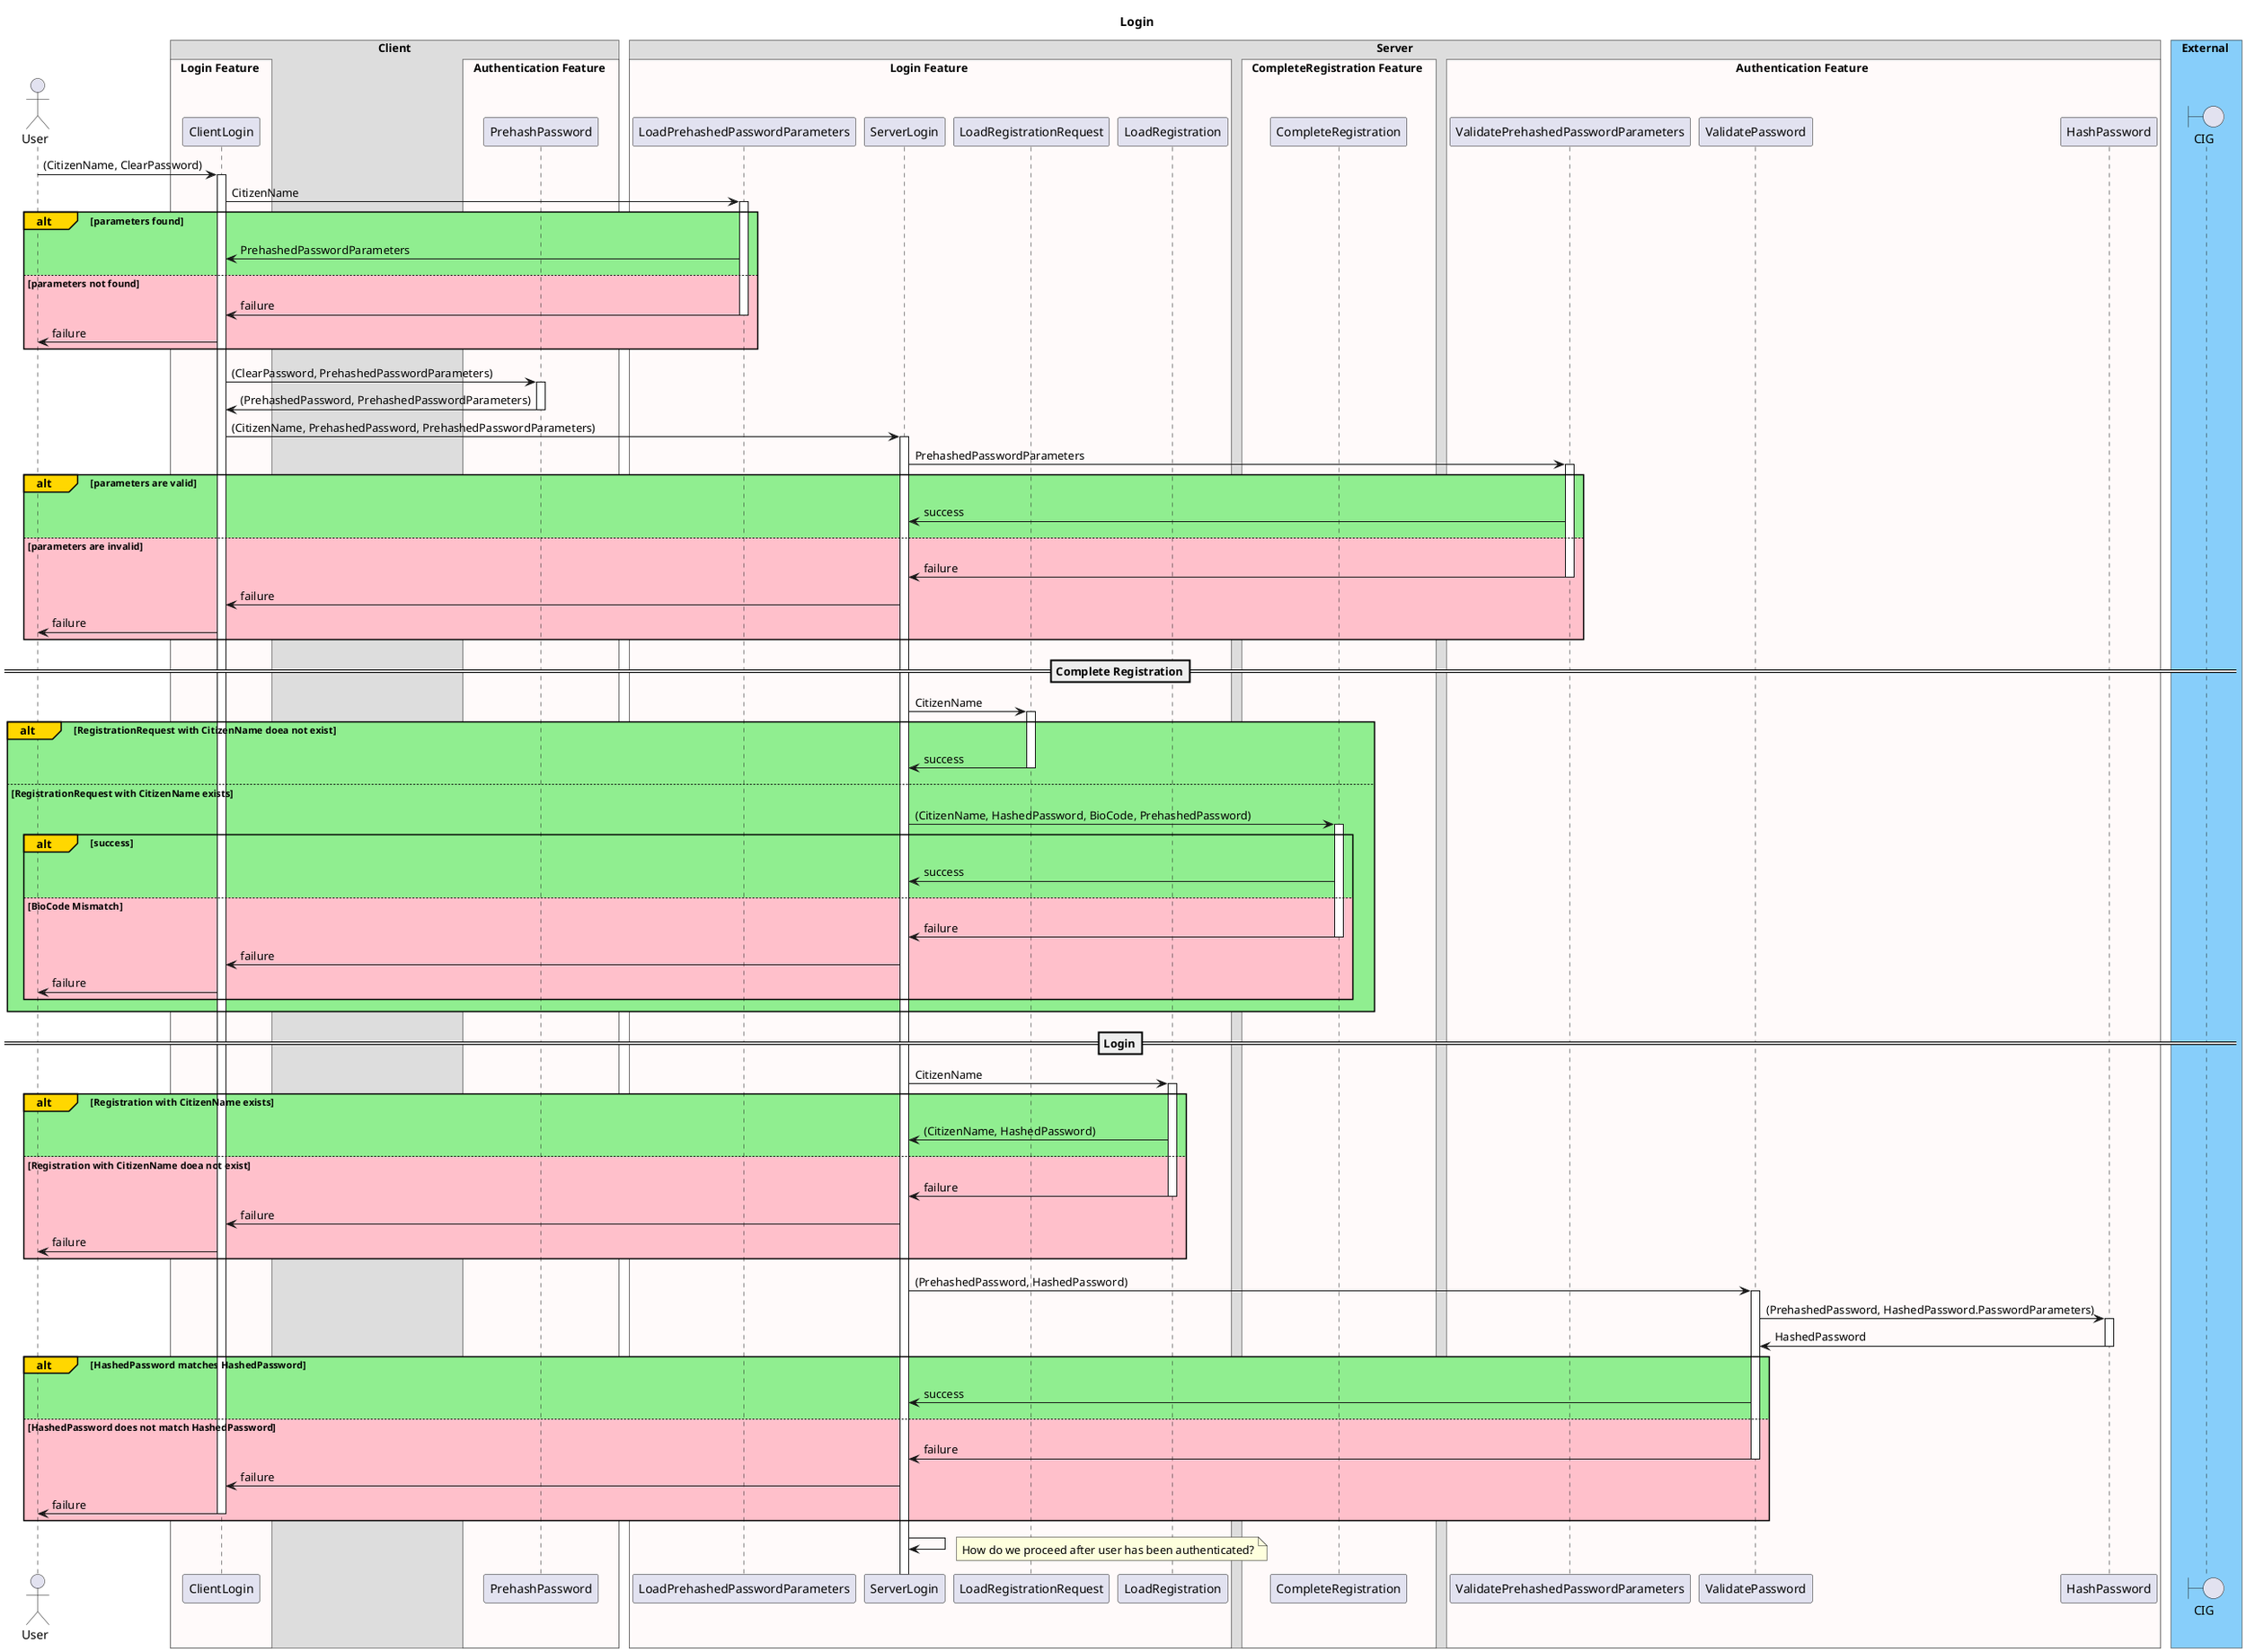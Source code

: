 @startuml

!pragma teoz true

title Login

actor User

box Client
    box Login Feature #Snow
        participant ClientLogin
    end box

    box Authentication Feature #Snow
        participant PrehashPassword
    end box
end box

box Server
    box Login Feature #Snow
        participant LoadPrehashedPasswordParameters
        participant ServerLogin
        participant LoadRegistrationRequest
        participant LoadRegistration
    end box

    box CompleteRegistration Feature #Snow
        participant CompleteRegistration
    end box

    box Authentication Feature #Snow
        participant ValidatePrehashedPasswordParameters
        participant ValidatePassword
        participant HashPassword
    end box
end box

box External #LightSkyBlue
boundary CIG
end box

User -> ClientLogin: (CitizenName, ClearPassword)
activate ClientLogin
ClientLogin -> LoadPrehashedPasswordParameters: CitizenName
activate LoadPrehashedPasswordParameters
alt#Gold #LightGreen parameters found
    LoadPrehashedPasswordParameters -> ClientLogin: PrehashedPasswordParameters
else #Pink parameters not found
    LoadPrehashedPasswordParameters -> ClientLogin: failure
    deactivate LoadPrehashedPasswordParameters
    ClientLogin -> User: failure
end
ClientLogin -> PrehashPassword: (ClearPassword, PrehashedPasswordParameters)
activate PrehashPassword
PrehashPassword -> ClientLogin: (PrehashedPassword, PrehashedPasswordParameters)
deactivate PrehashPassword

ClientLogin -> ServerLogin: (CitizenName, PrehashedPassword, PrehashedPasswordParameters)
activate ServerLogin
ServerLogin -> ValidatePrehashedPasswordParameters: PrehashedPasswordParameters
activate ValidatePrehashedPasswordParameters
alt#Gold #LightGreen parameters are valid
    ValidatePrehashedPasswordParameters -> ServerLogin: success
else #Pink parameters are invalid
    ValidatePrehashedPasswordParameters -> ServerLogin: failure
    deactivate ValidatePrehashedPasswordParameters
    ServerLogin -> ClientLogin: failure
    ClientLogin -> User: failure
end

==Complete Registration==
ServerLogin -> LoadRegistrationRequest: CitizenName
activate LoadRegistrationRequest
alt#Gold #LightGreen RegistrationRequest with CitizenName doea not exist
    LoadRegistrationRequest -> ServerLogin: success
    deactivate LoadRegistrationRequest
else #LightGreen RegistrationRequest with CitizenName exists
    ServerLogin -> CompleteRegistration: (CitizenName, HashedPassword, BioCode, PrehashedPassword)
    activate CompleteRegistration
    alt#Gold #LightGreen success
        CompleteRegistration -> ServerLogin: success
    else #Pink BioCode Mismatch
        CompleteRegistration -> ServerLogin: failure
        deactivate CompleteRegistration
        ServerLogin -> ClientLogin: failure
        ClientLogin -> User: failure
    end
end

==Login==

ServerLogin -> LoadRegistration: CitizenName
activate LoadRegistration
alt#Gold #LightGreen Registration with CitizenName exists
    LoadRegistration -> ServerLogin: (CitizenName, HashedPassword)
else #Pink Registration with CitizenName doea not exist
    LoadRegistration -> ServerLogin: failure
    deactivate LoadRegistration
    ServerLogin -> ClientLogin: failure
    ClientLogin -> User: failure
end
ServerLogin -> ValidatePassword: (PrehashedPassword, HashedPassword)
activate ValidatePassword
ValidatePassword -> HashPassword: (PrehashedPassword, HashedPassword.PasswordParameters)
activate HashPassword
HashPassword -> ValidatePassword: HashedPassword
deactivate HashPassword
alt#Gold #LightGreen HashedPassword matches HashedPassword
    ValidatePassword -> ServerLogin: success
else #Pink HashedPassword does not match HashedPassword
    ValidatePassword -> ServerLogin: failure
    deactivate ValidatePassword
    ServerLogin -> ClientLogin: failure
    'deactivate ServerLogin
    ClientLogin -> User: failure
    deactivate ClientLogin
    
end
ServerLogin -> ServerLogin
note right: How do we proceed after user has been authenticated?

@enduml